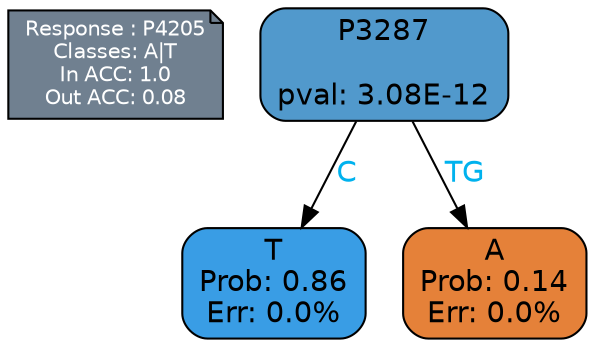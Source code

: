 digraph Tree {
node [shape=box, style="filled, rounded", color="black", fontname=helvetica] ;
graph [ranksep=equally, splines=polylines, bgcolor=transparent, dpi=600] ;
edge [fontname=helvetica] ;
LEGEND [label="Response : P4205
Classes: A|T
In ACC: 1.0
Out ACC: 0.08
",shape=note,align=left,style=filled,fillcolor="slategray",fontcolor="white",fontsize=10];1 [label="P3287

pval: 3.08E-12", fillcolor="#5199cc"] ;
2 [label="T
Prob: 0.86
Err: 0.0%", fillcolor="#399de5"] ;
3 [label="A
Prob: 0.14
Err: 0.0%", fillcolor="#e58139"] ;
1 -> 2 [label="C",fontcolor=deepskyblue2] ;
1 -> 3 [label="TG",fontcolor=deepskyblue2] ;
{rank = same; 2;3;}{rank = same; LEGEND;1;}}